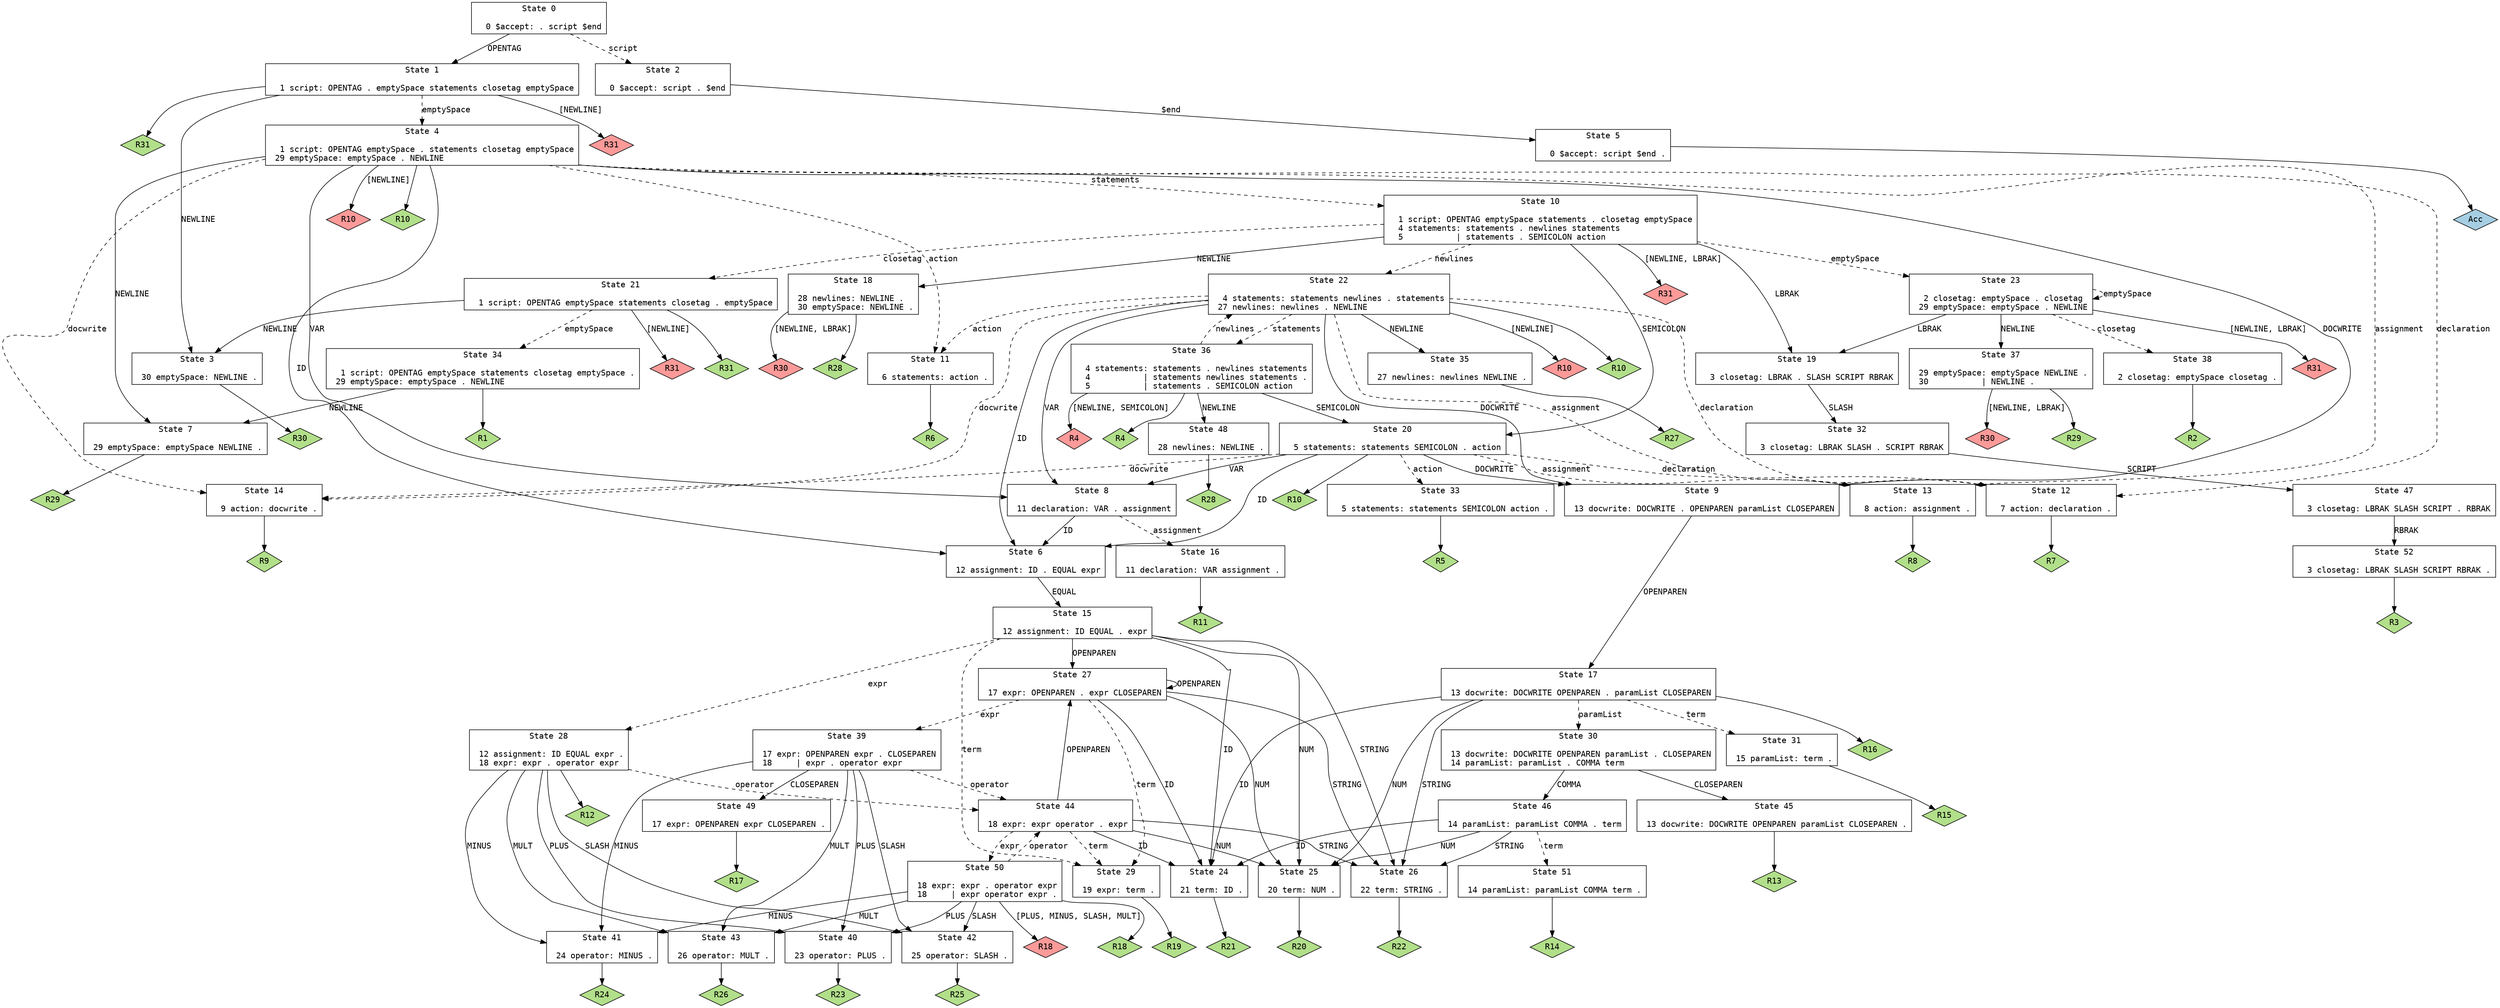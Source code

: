 // Generated by GNU Bison 3.0.
// Report bugs to <bug-bison@gnu.org>.
// Home page: <http://www.gnu.org/software/bison/>.

digraph "parser.y"
{
  node [fontname = courier, shape = box, colorscheme = paired6]
  edge [fontname = courier]

  0 [label="State 0\n\l  0 $accept: . script $end\l"]
  0 -> 1 [style=solid label="OPENTAG"]
  0 -> 2 [style=dashed label="script"]
  1 [label="State 1\n\l  1 script: OPENTAG . emptySpace statements closetag emptySpace\l"]
  1 -> 3 [style=solid label="NEWLINE"]
  1 -> 4 [style=dashed label="emptySpace"]
  1 -> "1R31d" [label="[NEWLINE]", style=solid]
 "1R31d" [label="R31", fillcolor=5, shape=diamond, style=filled]
  1 -> "1R31" [style=solid]
 "1R31" [label="R31", fillcolor=3, shape=diamond, style=filled]
  2 [label="State 2\n\l  0 $accept: script . $end\l"]
  2 -> 5 [style=solid label="$end"]
  3 [label="State 3\n\l 30 emptySpace: NEWLINE .\l"]
  3 -> "3R30" [style=solid]
 "3R30" [label="R30", fillcolor=3, shape=diamond, style=filled]
  4 [label="State 4\n\l  1 script: OPENTAG emptySpace . statements closetag emptySpace\l 29 emptySpace: emptySpace . NEWLINE\l"]
  4 -> 6 [style=solid label="ID"]
  4 -> 7 [style=solid label="NEWLINE"]
  4 -> 8 [style=solid label="VAR"]
  4 -> 9 [style=solid label="DOCWRITE"]
  4 -> 10 [style=dashed label="statements"]
  4 -> 11 [style=dashed label="action"]
  4 -> 12 [style=dashed label="declaration"]
  4 -> 13 [style=dashed label="assignment"]
  4 -> 14 [style=dashed label="docwrite"]
  4 -> "4R10d" [label="[NEWLINE]", style=solid]
 "4R10d" [label="R10", fillcolor=5, shape=diamond, style=filled]
  4 -> "4R10" [style=solid]
 "4R10" [label="R10", fillcolor=3, shape=diamond, style=filled]
  5 [label="State 5\n\l  0 $accept: script $end .\l"]
  5 -> "5R0" [style=solid]
 "5R0" [label="Acc", fillcolor=1, shape=diamond, style=filled]
  6 [label="State 6\n\l 12 assignment: ID . EQUAL expr\l"]
  6 -> 15 [style=solid label="EQUAL"]
  7 [label="State 7\n\l 29 emptySpace: emptySpace NEWLINE .\l"]
  7 -> "7R29" [style=solid]
 "7R29" [label="R29", fillcolor=3, shape=diamond, style=filled]
  8 [label="State 8\n\l 11 declaration: VAR . assignment\l"]
  8 -> 6 [style=solid label="ID"]
  8 -> 16 [style=dashed label="assignment"]
  9 [label="State 9\n\l 13 docwrite: DOCWRITE . OPENPAREN paramList CLOSEPAREN\l"]
  9 -> 17 [style=solid label="OPENPAREN"]
  10 [label="State 10\n\l  1 script: OPENTAG emptySpace statements . closetag emptySpace\l  4 statements: statements . newlines statements\l  5           | statements . SEMICOLON action\l"]
  10 -> 18 [style=solid label="NEWLINE"]
  10 -> 19 [style=solid label="LBRAK"]
  10 -> 20 [style=solid label="SEMICOLON"]
  10 -> 21 [style=dashed label="closetag"]
  10 -> 22 [style=dashed label="newlines"]
  10 -> 23 [style=dashed label="emptySpace"]
  10 -> "10R31d" [label="[NEWLINE, LBRAK]", style=solid]
 "10R31d" [label="R31", fillcolor=5, shape=diamond, style=filled]
  11 [label="State 11\n\l  6 statements: action .\l"]
  11 -> "11R6" [style=solid]
 "11R6" [label="R6", fillcolor=3, shape=diamond, style=filled]
  12 [label="State 12\n\l  7 action: declaration .\l"]
  12 -> "12R7" [style=solid]
 "12R7" [label="R7", fillcolor=3, shape=diamond, style=filled]
  13 [label="State 13\n\l  8 action: assignment .\l"]
  13 -> "13R8" [style=solid]
 "13R8" [label="R8", fillcolor=3, shape=diamond, style=filled]
  14 [label="State 14\n\l  9 action: docwrite .\l"]
  14 -> "14R9" [style=solid]
 "14R9" [label="R9", fillcolor=3, shape=diamond, style=filled]
  15 [label="State 15\n\l 12 assignment: ID EQUAL . expr\l"]
  15 -> 24 [style=solid label="ID"]
  15 -> 25 [style=solid label="NUM"]
  15 -> 26 [style=solid label="STRING"]
  15 -> 27 [style=solid label="OPENPAREN"]
  15 -> 28 [style=dashed label="expr"]
  15 -> 29 [style=dashed label="term"]
  16 [label="State 16\n\l 11 declaration: VAR assignment .\l"]
  16 -> "16R11" [style=solid]
 "16R11" [label="R11", fillcolor=3, shape=diamond, style=filled]
  17 [label="State 17\n\l 13 docwrite: DOCWRITE OPENPAREN . paramList CLOSEPAREN\l"]
  17 -> 24 [style=solid label="ID"]
  17 -> 25 [style=solid label="NUM"]
  17 -> 26 [style=solid label="STRING"]
  17 -> 30 [style=dashed label="paramList"]
  17 -> 31 [style=dashed label="term"]
  17 -> "17R16" [style=solid]
 "17R16" [label="R16", fillcolor=3, shape=diamond, style=filled]
  18 [label="State 18\n\l 28 newlines: NEWLINE .\l 30 emptySpace: NEWLINE .\l"]
  18 -> "18R28" [style=solid]
 "18R28" [label="R28", fillcolor=3, shape=diamond, style=filled]
  18 -> "18R30d" [label="[NEWLINE, LBRAK]", style=solid]
 "18R30d" [label="R30", fillcolor=5, shape=diamond, style=filled]
  19 [label="State 19\n\l  3 closetag: LBRAK . SLASH SCRIPT RBRAK\l"]
  19 -> 32 [style=solid label="SLASH"]
  20 [label="State 20\n\l  5 statements: statements SEMICOLON . action\l"]
  20 -> 6 [style=solid label="ID"]
  20 -> 8 [style=solid label="VAR"]
  20 -> 9 [style=solid label="DOCWRITE"]
  20 -> 33 [style=dashed label="action"]
  20 -> 12 [style=dashed label="declaration"]
  20 -> 13 [style=dashed label="assignment"]
  20 -> 14 [style=dashed label="docwrite"]
  20 -> "20R10" [style=solid]
 "20R10" [label="R10", fillcolor=3, shape=diamond, style=filled]
  21 [label="State 21\n\l  1 script: OPENTAG emptySpace statements closetag . emptySpace\l"]
  21 -> 3 [style=solid label="NEWLINE"]
  21 -> 34 [style=dashed label="emptySpace"]
  21 -> "21R31d" [label="[NEWLINE]", style=solid]
 "21R31d" [label="R31", fillcolor=5, shape=diamond, style=filled]
  21 -> "21R31" [style=solid]
 "21R31" [label="R31", fillcolor=3, shape=diamond, style=filled]
  22 [label="State 22\n\l  4 statements: statements newlines . statements\l 27 newlines: newlines . NEWLINE\l"]
  22 -> 6 [style=solid label="ID"]
  22 -> 35 [style=solid label="NEWLINE"]
  22 -> 8 [style=solid label="VAR"]
  22 -> 9 [style=solid label="DOCWRITE"]
  22 -> 36 [style=dashed label="statements"]
  22 -> 11 [style=dashed label="action"]
  22 -> 12 [style=dashed label="declaration"]
  22 -> 13 [style=dashed label="assignment"]
  22 -> 14 [style=dashed label="docwrite"]
  22 -> "22R10d" [label="[NEWLINE]", style=solid]
 "22R10d" [label="R10", fillcolor=5, shape=diamond, style=filled]
  22 -> "22R10" [style=solid]
 "22R10" [label="R10", fillcolor=3, shape=diamond, style=filled]
  23 [label="State 23\n\l  2 closetag: emptySpace . closetag\l 29 emptySpace: emptySpace . NEWLINE\l"]
  23 -> 37 [style=solid label="NEWLINE"]
  23 -> 19 [style=solid label="LBRAK"]
  23 -> 38 [style=dashed label="closetag"]
  23 -> 23 [style=dashed label="emptySpace"]
  23 -> "23R31d" [label="[NEWLINE, LBRAK]", style=solid]
 "23R31d" [label="R31", fillcolor=5, shape=diamond, style=filled]
  24 [label="State 24\n\l 21 term: ID .\l"]
  24 -> "24R21" [style=solid]
 "24R21" [label="R21", fillcolor=3, shape=diamond, style=filled]
  25 [label="State 25\n\l 20 term: NUM .\l"]
  25 -> "25R20" [style=solid]
 "25R20" [label="R20", fillcolor=3, shape=diamond, style=filled]
  26 [label="State 26\n\l 22 term: STRING .\l"]
  26 -> "26R22" [style=solid]
 "26R22" [label="R22", fillcolor=3, shape=diamond, style=filled]
  27 [label="State 27\n\l 17 expr: OPENPAREN . expr CLOSEPAREN\l"]
  27 -> 24 [style=solid label="ID"]
  27 -> 25 [style=solid label="NUM"]
  27 -> 26 [style=solid label="STRING"]
  27 -> 27 [style=solid label="OPENPAREN"]
  27 -> 39 [style=dashed label="expr"]
  27 -> 29 [style=dashed label="term"]
  28 [label="State 28\n\l 12 assignment: ID EQUAL expr .\l 18 expr: expr . operator expr\l"]
  28 -> 40 [style=solid label="PLUS"]
  28 -> 41 [style=solid label="MINUS"]
  28 -> 42 [style=solid label="SLASH"]
  28 -> 43 [style=solid label="MULT"]
  28 -> 44 [style=dashed label="operator"]
  28 -> "28R12" [style=solid]
 "28R12" [label="R12", fillcolor=3, shape=diamond, style=filled]
  29 [label="State 29\n\l 19 expr: term .\l"]
  29 -> "29R19" [style=solid]
 "29R19" [label="R19", fillcolor=3, shape=diamond, style=filled]
  30 [label="State 30\n\l 13 docwrite: DOCWRITE OPENPAREN paramList . CLOSEPAREN\l 14 paramList: paramList . COMMA term\l"]
  30 -> 45 [style=solid label="CLOSEPAREN"]
  30 -> 46 [style=solid label="COMMA"]
  31 [label="State 31\n\l 15 paramList: term .\l"]
  31 -> "31R15" [style=solid]
 "31R15" [label="R15", fillcolor=3, shape=diamond, style=filled]
  32 [label="State 32\n\l  3 closetag: LBRAK SLASH . SCRIPT RBRAK\l"]
  32 -> 47 [style=solid label="SCRIPT"]
  33 [label="State 33\n\l  5 statements: statements SEMICOLON action .\l"]
  33 -> "33R5" [style=solid]
 "33R5" [label="R5", fillcolor=3, shape=diamond, style=filled]
  34 [label="State 34\n\l  1 script: OPENTAG emptySpace statements closetag emptySpace .\l 29 emptySpace: emptySpace . NEWLINE\l"]
  34 -> 7 [style=solid label="NEWLINE"]
  34 -> "34R1" [style=solid]
 "34R1" [label="R1", fillcolor=3, shape=diamond, style=filled]
  35 [label="State 35\n\l 27 newlines: newlines NEWLINE .\l"]
  35 -> "35R27" [style=solid]
 "35R27" [label="R27", fillcolor=3, shape=diamond, style=filled]
  36 [label="State 36\n\l  4 statements: statements . newlines statements\l  4           | statements newlines statements .\l  5           | statements . SEMICOLON action\l"]
  36 -> 48 [style=solid label="NEWLINE"]
  36 -> 20 [style=solid label="SEMICOLON"]
  36 -> 22 [style=dashed label="newlines"]
  36 -> "36R4d" [label="[NEWLINE, SEMICOLON]", style=solid]
 "36R4d" [label="R4", fillcolor=5, shape=diamond, style=filled]
  36 -> "36R4" [style=solid]
 "36R4" [label="R4", fillcolor=3, shape=diamond, style=filled]
  37 [label="State 37\n\l 29 emptySpace: emptySpace NEWLINE .\l 30           | NEWLINE .\l"]
  37 -> "37R29" [style=solid]
 "37R29" [label="R29", fillcolor=3, shape=diamond, style=filled]
  37 -> "37R30d" [label="[NEWLINE, LBRAK]", style=solid]
 "37R30d" [label="R30", fillcolor=5, shape=diamond, style=filled]
  38 [label="State 38\n\l  2 closetag: emptySpace closetag .\l"]
  38 -> "38R2" [style=solid]
 "38R2" [label="R2", fillcolor=3, shape=diamond, style=filled]
  39 [label="State 39\n\l 17 expr: OPENPAREN expr . CLOSEPAREN\l 18     | expr . operator expr\l"]
  39 -> 40 [style=solid label="PLUS"]
  39 -> 41 [style=solid label="MINUS"]
  39 -> 42 [style=solid label="SLASH"]
  39 -> 43 [style=solid label="MULT"]
  39 -> 49 [style=solid label="CLOSEPAREN"]
  39 -> 44 [style=dashed label="operator"]
  40 [label="State 40\n\l 23 operator: PLUS .\l"]
  40 -> "40R23" [style=solid]
 "40R23" [label="R23", fillcolor=3, shape=diamond, style=filled]
  41 [label="State 41\n\l 24 operator: MINUS .\l"]
  41 -> "41R24" [style=solid]
 "41R24" [label="R24", fillcolor=3, shape=diamond, style=filled]
  42 [label="State 42\n\l 25 operator: SLASH .\l"]
  42 -> "42R25" [style=solid]
 "42R25" [label="R25", fillcolor=3, shape=diamond, style=filled]
  43 [label="State 43\n\l 26 operator: MULT .\l"]
  43 -> "43R26" [style=solid]
 "43R26" [label="R26", fillcolor=3, shape=diamond, style=filled]
  44 [label="State 44\n\l 18 expr: expr operator . expr\l"]
  44 -> 24 [style=solid label="ID"]
  44 -> 25 [style=solid label="NUM"]
  44 -> 26 [style=solid label="STRING"]
  44 -> 27 [style=solid label="OPENPAREN"]
  44 -> 50 [style=dashed label="expr"]
  44 -> 29 [style=dashed label="term"]
  45 [label="State 45\n\l 13 docwrite: DOCWRITE OPENPAREN paramList CLOSEPAREN .\l"]
  45 -> "45R13" [style=solid]
 "45R13" [label="R13", fillcolor=3, shape=diamond, style=filled]
  46 [label="State 46\n\l 14 paramList: paramList COMMA . term\l"]
  46 -> 24 [style=solid label="ID"]
  46 -> 25 [style=solid label="NUM"]
  46 -> 26 [style=solid label="STRING"]
  46 -> 51 [style=dashed label="term"]
  47 [label="State 47\n\l  3 closetag: LBRAK SLASH SCRIPT . RBRAK\l"]
  47 -> 52 [style=solid label="RBRAK"]
  48 [label="State 48\n\l 28 newlines: NEWLINE .\l"]
  48 -> "48R28" [style=solid]
 "48R28" [label="R28", fillcolor=3, shape=diamond, style=filled]
  49 [label="State 49\n\l 17 expr: OPENPAREN expr CLOSEPAREN .\l"]
  49 -> "49R17" [style=solid]
 "49R17" [label="R17", fillcolor=3, shape=diamond, style=filled]
  50 [label="State 50\n\l 18 expr: expr . operator expr\l 18     | expr operator expr .\l"]
  50 -> 40 [style=solid label="PLUS"]
  50 -> 41 [style=solid label="MINUS"]
  50 -> 42 [style=solid label="SLASH"]
  50 -> 43 [style=solid label="MULT"]
  50 -> 44 [style=dashed label="operator"]
  50 -> "50R18d" [label="[PLUS, MINUS, SLASH, MULT]", style=solid]
 "50R18d" [label="R18", fillcolor=5, shape=diamond, style=filled]
  50 -> "50R18" [style=solid]
 "50R18" [label="R18", fillcolor=3, shape=diamond, style=filled]
  51 [label="State 51\n\l 14 paramList: paramList COMMA term .\l"]
  51 -> "51R14" [style=solid]
 "51R14" [label="R14", fillcolor=3, shape=diamond, style=filled]
  52 [label="State 52\n\l  3 closetag: LBRAK SLASH SCRIPT RBRAK .\l"]
  52 -> "52R3" [style=solid]
 "52R3" [label="R3", fillcolor=3, shape=diamond, style=filled]
}
